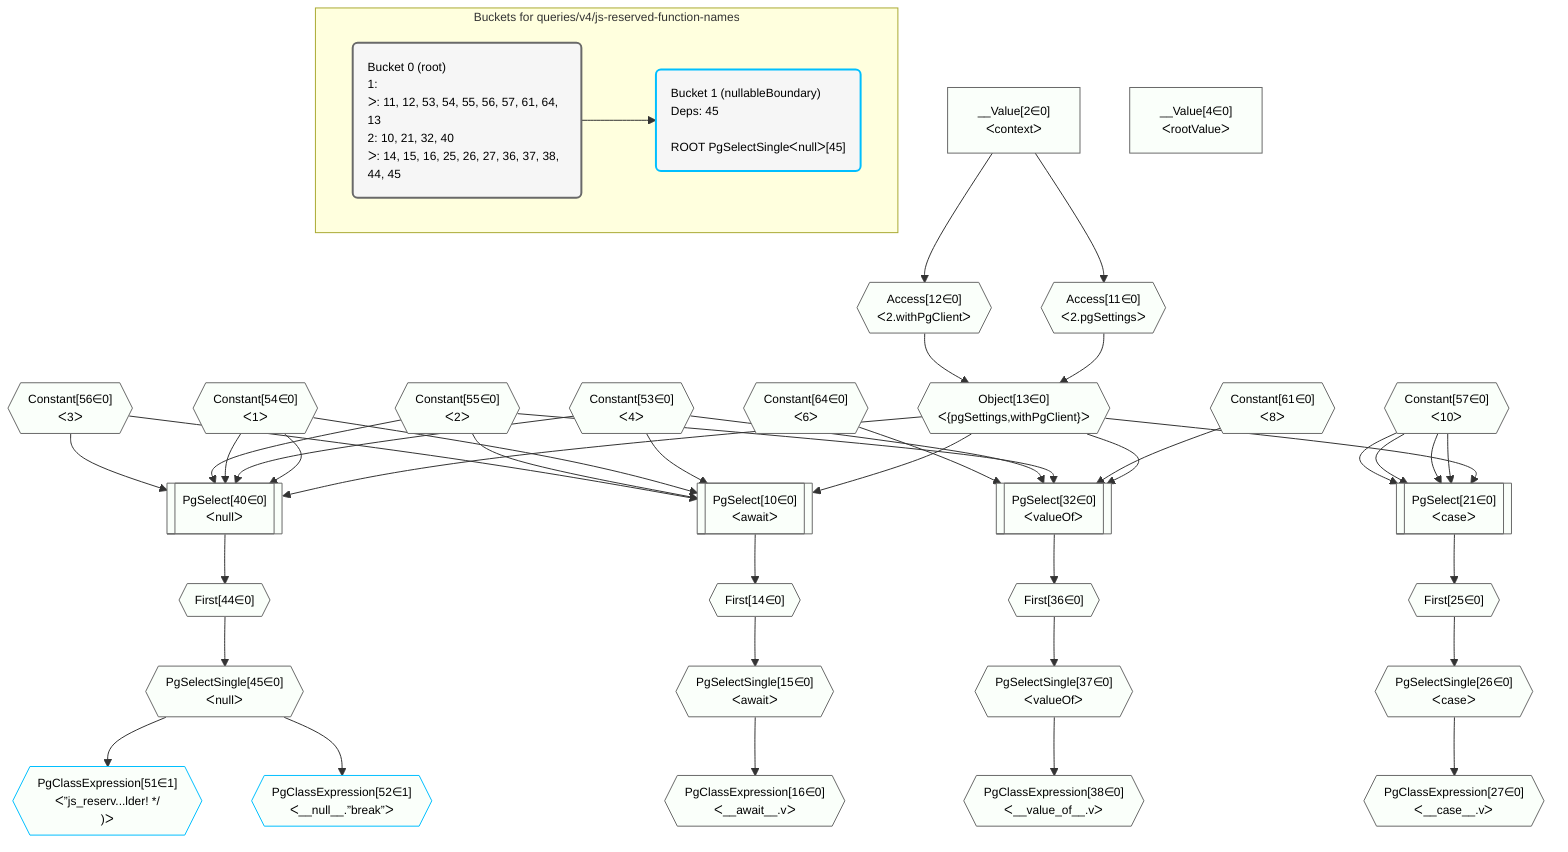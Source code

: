 %%{init: {'themeVariables': { 'fontSize': '12px'}}}%%
graph TD
    classDef path fill:#eee,stroke:#000,color:#000
    classDef plan fill:#fff,stroke-width:1px,color:#000
    classDef itemplan fill:#fff,stroke-width:2px,color:#000
    classDef unbatchedplan fill:#dff,stroke-width:1px,color:#000
    classDef sideeffectplan fill:#fcc,stroke-width:2px,color:#000
    classDef bucket fill:#f6f6f6,color:#000,stroke-width:2px,text-align:left


    %% plan dependencies
    PgSelect40[["PgSelect[40∈0]<br />ᐸnullᐳ"]]:::plan
    Object13{{"Object[13∈0]<br />ᐸ{pgSettings,withPgClient}ᐳ"}}:::plan
    Constant54{{"Constant[54∈0]<br />ᐸ1ᐳ"}}:::plan
    Constant53{{"Constant[53∈0]<br />ᐸ4ᐳ"}}:::plan
    Constant55{{"Constant[55∈0]<br />ᐸ2ᐳ"}}:::plan
    Constant56{{"Constant[56∈0]<br />ᐸ3ᐳ"}}:::plan
    Object13 & Constant54 & Constant53 & Constant54 & Constant55 & Constant56 --> PgSelect40
    PgSelect10[["PgSelect[10∈0]<br />ᐸawaitᐳ"]]:::plan
    Object13 & Constant53 & Constant54 & Constant55 & Constant56 --> PgSelect10
    PgSelect21[["PgSelect[21∈0]<br />ᐸcaseᐳ"]]:::plan
    Constant57{{"Constant[57∈0]<br />ᐸ10ᐳ"}}:::plan
    Object13 & Constant57 & Constant57 & Constant57 & Constant57 --> PgSelect21
    PgSelect32[["PgSelect[32∈0]<br />ᐸvalueOfᐳ"]]:::plan
    Constant61{{"Constant[61∈0]<br />ᐸ8ᐳ"}}:::plan
    Constant64{{"Constant[64∈0]<br />ᐸ6ᐳ"}}:::plan
    Object13 & Constant61 & Constant55 & Constant53 & Constant64 --> PgSelect32
    Access11{{"Access[11∈0]<br />ᐸ2.pgSettingsᐳ"}}:::plan
    Access12{{"Access[12∈0]<br />ᐸ2.withPgClientᐳ"}}:::plan
    Access11 & Access12 --> Object13
    __Value2["__Value[2∈0]<br />ᐸcontextᐳ"]:::plan
    __Value2 --> Access11
    __Value2 --> Access12
    First14{{"First[14∈0]"}}:::plan
    PgSelect10 --> First14
    PgSelectSingle15{{"PgSelectSingle[15∈0]<br />ᐸawaitᐳ"}}:::plan
    First14 --> PgSelectSingle15
    PgClassExpression16{{"PgClassExpression[16∈0]<br />ᐸ__await__.vᐳ"}}:::plan
    PgSelectSingle15 --> PgClassExpression16
    First25{{"First[25∈0]"}}:::plan
    PgSelect21 --> First25
    PgSelectSingle26{{"PgSelectSingle[26∈0]<br />ᐸcaseᐳ"}}:::plan
    First25 --> PgSelectSingle26
    PgClassExpression27{{"PgClassExpression[27∈0]<br />ᐸ__case__.vᐳ"}}:::plan
    PgSelectSingle26 --> PgClassExpression27
    First36{{"First[36∈0]"}}:::plan
    PgSelect32 --> First36
    PgSelectSingle37{{"PgSelectSingle[37∈0]<br />ᐸvalueOfᐳ"}}:::plan
    First36 --> PgSelectSingle37
    PgClassExpression38{{"PgClassExpression[38∈0]<br />ᐸ__value_of__.vᐳ"}}:::plan
    PgSelectSingle37 --> PgClassExpression38
    First44{{"First[44∈0]"}}:::plan
    PgSelect40 --> First44
    PgSelectSingle45{{"PgSelectSingle[45∈0]<br />ᐸnullᐳ"}}:::plan
    First44 --> PgSelectSingle45
    __Value4["__Value[4∈0]<br />ᐸrootValueᐳ"]:::plan
    PgClassExpression51{{"PgClassExpression[51∈1]<br />ᐸ”js_reserv...lder! */<br />)ᐳ"}}:::plan
    PgSelectSingle45 --> PgClassExpression51
    PgClassExpression52{{"PgClassExpression[52∈1]<br />ᐸ__null__.”break”ᐳ"}}:::plan
    PgSelectSingle45 --> PgClassExpression52

    %% define steps

    subgraph "Buckets for queries/v4/js-reserved-function-names"
    Bucket0("Bucket 0 (root)<br />1: <br />ᐳ: 11, 12, 53, 54, 55, 56, 57, 61, 64, 13<br />2: 10, 21, 32, 40<br />ᐳ: 14, 15, 16, 25, 26, 27, 36, 37, 38, 44, 45"):::bucket
    classDef bucket0 stroke:#696969
    class Bucket0,__Value2,__Value4,PgSelect10,Access11,Access12,Object13,First14,PgSelectSingle15,PgClassExpression16,PgSelect21,First25,PgSelectSingle26,PgClassExpression27,PgSelect32,First36,PgSelectSingle37,PgClassExpression38,PgSelect40,First44,PgSelectSingle45,Constant53,Constant54,Constant55,Constant56,Constant57,Constant61,Constant64 bucket0
    Bucket1("Bucket 1 (nullableBoundary)<br />Deps: 45<br /><br />ROOT PgSelectSingleᐸnullᐳ[45]"):::bucket
    classDef bucket1 stroke:#00bfff
    class Bucket1,PgClassExpression51,PgClassExpression52 bucket1
    Bucket0 --> Bucket1
    classDef unary fill:#fafffa,borderWidth:8px
    class PgSelect40,PgSelect10,PgSelect21,PgSelect32,Object13,Access11,Access12,First14,PgSelectSingle15,PgClassExpression16,First25,PgSelectSingle26,PgClassExpression27,First36,PgSelectSingle37,PgClassExpression38,First44,PgSelectSingle45,__Value2,__Value4,Constant53,Constant54,Constant55,Constant56,Constant57,Constant61,Constant64,PgClassExpression51,PgClassExpression52 unary
    end